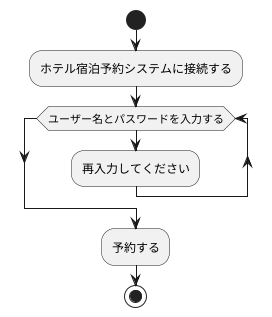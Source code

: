 @startuml ホテル宿泊予約システム
start
:ホテル宿泊予約システムに接続する;
while (ユーザー名とパスワードを入力する)
:再入力してください;
endwhile
:予約する;
stop
@enduml